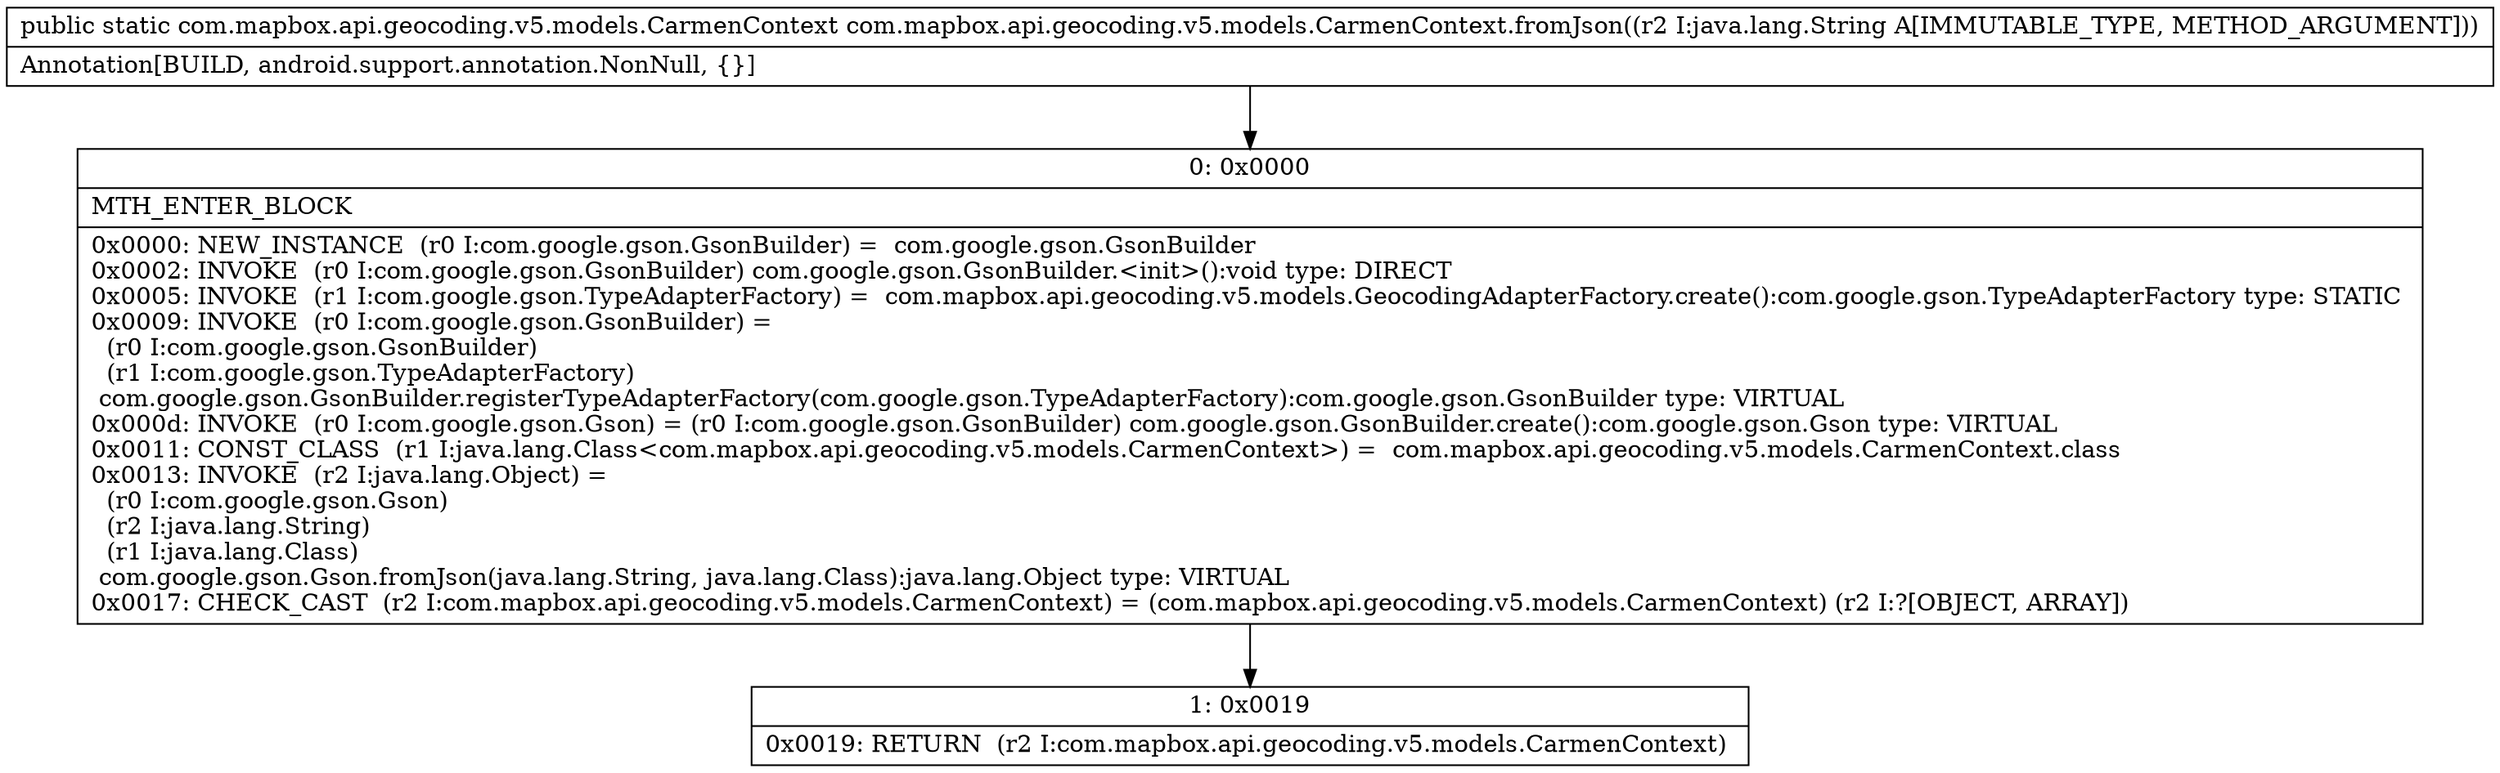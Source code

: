 digraph "CFG forcom.mapbox.api.geocoding.v5.models.CarmenContext.fromJson(Ljava\/lang\/String;)Lcom\/mapbox\/api\/geocoding\/v5\/models\/CarmenContext;" {
Node_0 [shape=record,label="{0\:\ 0x0000|MTH_ENTER_BLOCK\l|0x0000: NEW_INSTANCE  (r0 I:com.google.gson.GsonBuilder) =  com.google.gson.GsonBuilder \l0x0002: INVOKE  (r0 I:com.google.gson.GsonBuilder) com.google.gson.GsonBuilder.\<init\>():void type: DIRECT \l0x0005: INVOKE  (r1 I:com.google.gson.TypeAdapterFactory) =  com.mapbox.api.geocoding.v5.models.GeocodingAdapterFactory.create():com.google.gson.TypeAdapterFactory type: STATIC \l0x0009: INVOKE  (r0 I:com.google.gson.GsonBuilder) = \l  (r0 I:com.google.gson.GsonBuilder)\l  (r1 I:com.google.gson.TypeAdapterFactory)\l com.google.gson.GsonBuilder.registerTypeAdapterFactory(com.google.gson.TypeAdapterFactory):com.google.gson.GsonBuilder type: VIRTUAL \l0x000d: INVOKE  (r0 I:com.google.gson.Gson) = (r0 I:com.google.gson.GsonBuilder) com.google.gson.GsonBuilder.create():com.google.gson.Gson type: VIRTUAL \l0x0011: CONST_CLASS  (r1 I:java.lang.Class\<com.mapbox.api.geocoding.v5.models.CarmenContext\>) =  com.mapbox.api.geocoding.v5.models.CarmenContext.class \l0x0013: INVOKE  (r2 I:java.lang.Object) = \l  (r0 I:com.google.gson.Gson)\l  (r2 I:java.lang.String)\l  (r1 I:java.lang.Class)\l com.google.gson.Gson.fromJson(java.lang.String, java.lang.Class):java.lang.Object type: VIRTUAL \l0x0017: CHECK_CAST  (r2 I:com.mapbox.api.geocoding.v5.models.CarmenContext) = (com.mapbox.api.geocoding.v5.models.CarmenContext) (r2 I:?[OBJECT, ARRAY]) \l}"];
Node_1 [shape=record,label="{1\:\ 0x0019|0x0019: RETURN  (r2 I:com.mapbox.api.geocoding.v5.models.CarmenContext) \l}"];
MethodNode[shape=record,label="{public static com.mapbox.api.geocoding.v5.models.CarmenContext com.mapbox.api.geocoding.v5.models.CarmenContext.fromJson((r2 I:java.lang.String A[IMMUTABLE_TYPE, METHOD_ARGUMENT]))  | Annotation[BUILD, android.support.annotation.NonNull, \{\}]\l}"];
MethodNode -> Node_0;
Node_0 -> Node_1;
}

